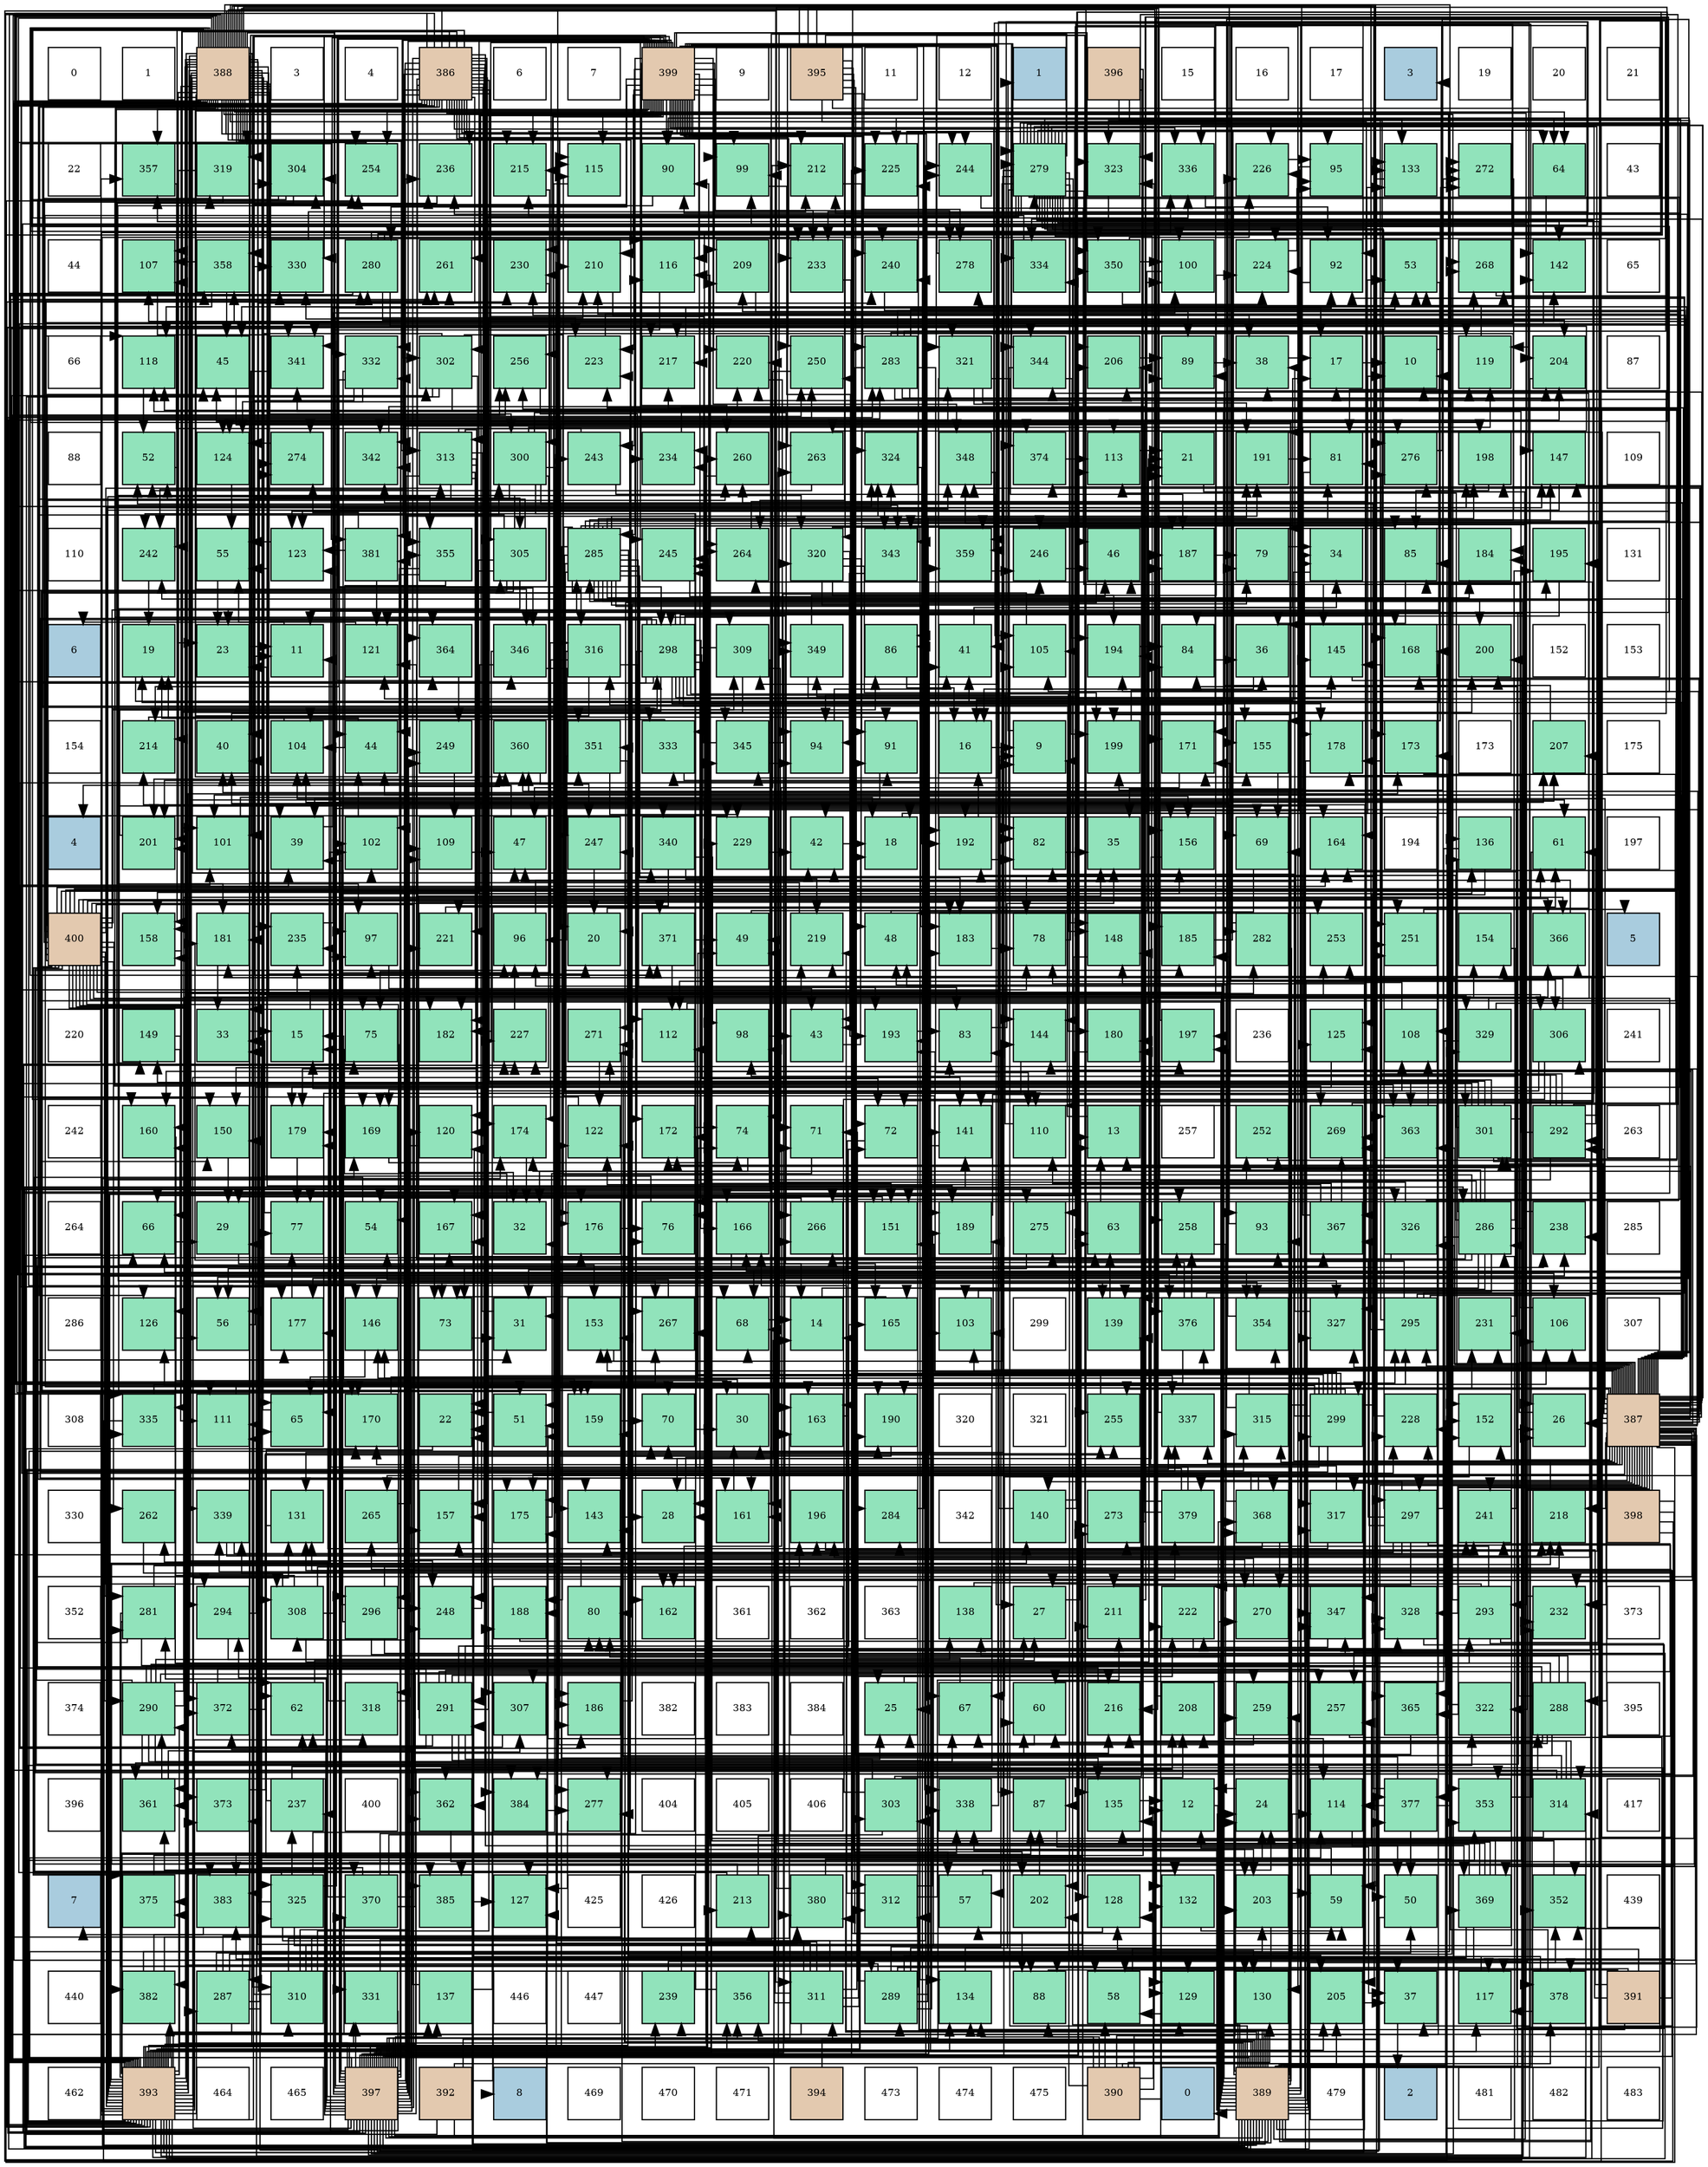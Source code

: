 digraph layout{
 rankdir=TB;
 splines=ortho;
 node [style=filled shape=square fixedsize=true width=0.6];
0[label="0", fontsize=8, fillcolor="#ffffff"];
1[label="1", fontsize=8, fillcolor="#ffffff"];
2[label="388", fontsize=8, fillcolor="#e3c9af"];
3[label="3", fontsize=8, fillcolor="#ffffff"];
4[label="4", fontsize=8, fillcolor="#ffffff"];
5[label="386", fontsize=8, fillcolor="#e3c9af"];
6[label="6", fontsize=8, fillcolor="#ffffff"];
7[label="7", fontsize=8, fillcolor="#ffffff"];
8[label="399", fontsize=8, fillcolor="#e3c9af"];
9[label="9", fontsize=8, fillcolor="#ffffff"];
10[label="395", fontsize=8, fillcolor="#e3c9af"];
11[label="11", fontsize=8, fillcolor="#ffffff"];
12[label="12", fontsize=8, fillcolor="#ffffff"];
13[label="1", fontsize=8, fillcolor="#a9ccde"];
14[label="396", fontsize=8, fillcolor="#e3c9af"];
15[label="15", fontsize=8, fillcolor="#ffffff"];
16[label="16", fontsize=8, fillcolor="#ffffff"];
17[label="17", fontsize=8, fillcolor="#ffffff"];
18[label="3", fontsize=8, fillcolor="#a9ccde"];
19[label="19", fontsize=8, fillcolor="#ffffff"];
20[label="20", fontsize=8, fillcolor="#ffffff"];
21[label="21", fontsize=8, fillcolor="#ffffff"];
22[label="22", fontsize=8, fillcolor="#ffffff"];
23[label="357", fontsize=8, fillcolor="#91e3bb"];
24[label="319", fontsize=8, fillcolor="#91e3bb"];
25[label="304", fontsize=8, fillcolor="#91e3bb"];
26[label="254", fontsize=8, fillcolor="#91e3bb"];
27[label="236", fontsize=8, fillcolor="#91e3bb"];
28[label="215", fontsize=8, fillcolor="#91e3bb"];
29[label="115", fontsize=8, fillcolor="#91e3bb"];
30[label="90", fontsize=8, fillcolor="#91e3bb"];
31[label="99", fontsize=8, fillcolor="#91e3bb"];
32[label="212", fontsize=8, fillcolor="#91e3bb"];
33[label="225", fontsize=8, fillcolor="#91e3bb"];
34[label="244", fontsize=8, fillcolor="#91e3bb"];
35[label="279", fontsize=8, fillcolor="#91e3bb"];
36[label="323", fontsize=8, fillcolor="#91e3bb"];
37[label="336", fontsize=8, fillcolor="#91e3bb"];
38[label="226", fontsize=8, fillcolor="#91e3bb"];
39[label="95", fontsize=8, fillcolor="#91e3bb"];
40[label="133", fontsize=8, fillcolor="#91e3bb"];
41[label="272", fontsize=8, fillcolor="#91e3bb"];
42[label="64", fontsize=8, fillcolor="#91e3bb"];
43[label="43", fontsize=8, fillcolor="#ffffff"];
44[label="44", fontsize=8, fillcolor="#ffffff"];
45[label="107", fontsize=8, fillcolor="#91e3bb"];
46[label="358", fontsize=8, fillcolor="#91e3bb"];
47[label="330", fontsize=8, fillcolor="#91e3bb"];
48[label="280", fontsize=8, fillcolor="#91e3bb"];
49[label="261", fontsize=8, fillcolor="#91e3bb"];
50[label="230", fontsize=8, fillcolor="#91e3bb"];
51[label="210", fontsize=8, fillcolor="#91e3bb"];
52[label="116", fontsize=8, fillcolor="#91e3bb"];
53[label="209", fontsize=8, fillcolor="#91e3bb"];
54[label="233", fontsize=8, fillcolor="#91e3bb"];
55[label="240", fontsize=8, fillcolor="#91e3bb"];
56[label="278", fontsize=8, fillcolor="#91e3bb"];
57[label="334", fontsize=8, fillcolor="#91e3bb"];
58[label="350", fontsize=8, fillcolor="#91e3bb"];
59[label="100", fontsize=8, fillcolor="#91e3bb"];
60[label="224", fontsize=8, fillcolor="#91e3bb"];
61[label="92", fontsize=8, fillcolor="#91e3bb"];
62[label="53", fontsize=8, fillcolor="#91e3bb"];
63[label="268", fontsize=8, fillcolor="#91e3bb"];
64[label="142", fontsize=8, fillcolor="#91e3bb"];
65[label="65", fontsize=8, fillcolor="#ffffff"];
66[label="66", fontsize=8, fillcolor="#ffffff"];
67[label="118", fontsize=8, fillcolor="#91e3bb"];
68[label="45", fontsize=8, fillcolor="#91e3bb"];
69[label="341", fontsize=8, fillcolor="#91e3bb"];
70[label="332", fontsize=8, fillcolor="#91e3bb"];
71[label="302", fontsize=8, fillcolor="#91e3bb"];
72[label="256", fontsize=8, fillcolor="#91e3bb"];
73[label="223", fontsize=8, fillcolor="#91e3bb"];
74[label="217", fontsize=8, fillcolor="#91e3bb"];
75[label="220", fontsize=8, fillcolor="#91e3bb"];
76[label="250", fontsize=8, fillcolor="#91e3bb"];
77[label="283", fontsize=8, fillcolor="#91e3bb"];
78[label="321", fontsize=8, fillcolor="#91e3bb"];
79[label="344", fontsize=8, fillcolor="#91e3bb"];
80[label="206", fontsize=8, fillcolor="#91e3bb"];
81[label="89", fontsize=8, fillcolor="#91e3bb"];
82[label="38", fontsize=8, fillcolor="#91e3bb"];
83[label="17", fontsize=8, fillcolor="#91e3bb"];
84[label="10", fontsize=8, fillcolor="#91e3bb"];
85[label="119", fontsize=8, fillcolor="#91e3bb"];
86[label="204", fontsize=8, fillcolor="#91e3bb"];
87[label="87", fontsize=8, fillcolor="#ffffff"];
88[label="88", fontsize=8, fillcolor="#ffffff"];
89[label="52", fontsize=8, fillcolor="#91e3bb"];
90[label="124", fontsize=8, fillcolor="#91e3bb"];
91[label="274", fontsize=8, fillcolor="#91e3bb"];
92[label="342", fontsize=8, fillcolor="#91e3bb"];
93[label="313", fontsize=8, fillcolor="#91e3bb"];
94[label="300", fontsize=8, fillcolor="#91e3bb"];
95[label="243", fontsize=8, fillcolor="#91e3bb"];
96[label="234", fontsize=8, fillcolor="#91e3bb"];
97[label="260", fontsize=8, fillcolor="#91e3bb"];
98[label="263", fontsize=8, fillcolor="#91e3bb"];
99[label="324", fontsize=8, fillcolor="#91e3bb"];
100[label="348", fontsize=8, fillcolor="#91e3bb"];
101[label="374", fontsize=8, fillcolor="#91e3bb"];
102[label="113", fontsize=8, fillcolor="#91e3bb"];
103[label="21", fontsize=8, fillcolor="#91e3bb"];
104[label="191", fontsize=8, fillcolor="#91e3bb"];
105[label="81", fontsize=8, fillcolor="#91e3bb"];
106[label="276", fontsize=8, fillcolor="#91e3bb"];
107[label="198", fontsize=8, fillcolor="#91e3bb"];
108[label="147", fontsize=8, fillcolor="#91e3bb"];
109[label="109", fontsize=8, fillcolor="#ffffff"];
110[label="110", fontsize=8, fillcolor="#ffffff"];
111[label="242", fontsize=8, fillcolor="#91e3bb"];
112[label="55", fontsize=8, fillcolor="#91e3bb"];
113[label="123", fontsize=8, fillcolor="#91e3bb"];
114[label="381", fontsize=8, fillcolor="#91e3bb"];
115[label="355", fontsize=8, fillcolor="#91e3bb"];
116[label="305", fontsize=8, fillcolor="#91e3bb"];
117[label="285", fontsize=8, fillcolor="#91e3bb"];
118[label="245", fontsize=8, fillcolor="#91e3bb"];
119[label="264", fontsize=8, fillcolor="#91e3bb"];
120[label="320", fontsize=8, fillcolor="#91e3bb"];
121[label="343", fontsize=8, fillcolor="#91e3bb"];
122[label="359", fontsize=8, fillcolor="#91e3bb"];
123[label="246", fontsize=8, fillcolor="#91e3bb"];
124[label="46", fontsize=8, fillcolor="#91e3bb"];
125[label="187", fontsize=8, fillcolor="#91e3bb"];
126[label="79", fontsize=8, fillcolor="#91e3bb"];
127[label="34", fontsize=8, fillcolor="#91e3bb"];
128[label="85", fontsize=8, fillcolor="#91e3bb"];
129[label="184", fontsize=8, fillcolor="#91e3bb"];
130[label="195", fontsize=8, fillcolor="#91e3bb"];
131[label="131", fontsize=8, fillcolor="#ffffff"];
132[label="6", fontsize=8, fillcolor="#a9ccde"];
133[label="19", fontsize=8, fillcolor="#91e3bb"];
134[label="23", fontsize=8, fillcolor="#91e3bb"];
135[label="11", fontsize=8, fillcolor="#91e3bb"];
136[label="121", fontsize=8, fillcolor="#91e3bb"];
137[label="364", fontsize=8, fillcolor="#91e3bb"];
138[label="346", fontsize=8, fillcolor="#91e3bb"];
139[label="316", fontsize=8, fillcolor="#91e3bb"];
140[label="298", fontsize=8, fillcolor="#91e3bb"];
141[label="309", fontsize=8, fillcolor="#91e3bb"];
142[label="349", fontsize=8, fillcolor="#91e3bb"];
143[label="86", fontsize=8, fillcolor="#91e3bb"];
144[label="41", fontsize=8, fillcolor="#91e3bb"];
145[label="105", fontsize=8, fillcolor="#91e3bb"];
146[label="194", fontsize=8, fillcolor="#91e3bb"];
147[label="84", fontsize=8, fillcolor="#91e3bb"];
148[label="36", fontsize=8, fillcolor="#91e3bb"];
149[label="145", fontsize=8, fillcolor="#91e3bb"];
150[label="168", fontsize=8, fillcolor="#91e3bb"];
151[label="200", fontsize=8, fillcolor="#91e3bb"];
152[label="152", fontsize=8, fillcolor="#ffffff"];
153[label="153", fontsize=8, fillcolor="#ffffff"];
154[label="154", fontsize=8, fillcolor="#ffffff"];
155[label="214", fontsize=8, fillcolor="#91e3bb"];
156[label="40", fontsize=8, fillcolor="#91e3bb"];
157[label="104", fontsize=8, fillcolor="#91e3bb"];
158[label="44", fontsize=8, fillcolor="#91e3bb"];
159[label="249", fontsize=8, fillcolor="#91e3bb"];
160[label="360", fontsize=8, fillcolor="#91e3bb"];
161[label="351", fontsize=8, fillcolor="#91e3bb"];
162[label="333", fontsize=8, fillcolor="#91e3bb"];
163[label="345", fontsize=8, fillcolor="#91e3bb"];
164[label="94", fontsize=8, fillcolor="#91e3bb"];
165[label="91", fontsize=8, fillcolor="#91e3bb"];
166[label="16", fontsize=8, fillcolor="#91e3bb"];
167[label="9", fontsize=8, fillcolor="#91e3bb"];
168[label="199", fontsize=8, fillcolor="#91e3bb"];
169[label="171", fontsize=8, fillcolor="#91e3bb"];
170[label="155", fontsize=8, fillcolor="#91e3bb"];
171[label="178", fontsize=8, fillcolor="#91e3bb"];
172[label="173", fontsize=8, fillcolor="#91e3bb"];
173[label="173", fontsize=8, fillcolor="#ffffff"];
174[label="207", fontsize=8, fillcolor="#91e3bb"];
175[label="175", fontsize=8, fillcolor="#ffffff"];
176[label="4", fontsize=8, fillcolor="#a9ccde"];
177[label="201", fontsize=8, fillcolor="#91e3bb"];
178[label="101", fontsize=8, fillcolor="#91e3bb"];
179[label="39", fontsize=8, fillcolor="#91e3bb"];
180[label="102", fontsize=8, fillcolor="#91e3bb"];
181[label="109", fontsize=8, fillcolor="#91e3bb"];
182[label="47", fontsize=8, fillcolor="#91e3bb"];
183[label="247", fontsize=8, fillcolor="#91e3bb"];
184[label="340", fontsize=8, fillcolor="#91e3bb"];
185[label="229", fontsize=8, fillcolor="#91e3bb"];
186[label="42", fontsize=8, fillcolor="#91e3bb"];
187[label="18", fontsize=8, fillcolor="#91e3bb"];
188[label="192", fontsize=8, fillcolor="#91e3bb"];
189[label="82", fontsize=8, fillcolor="#91e3bb"];
190[label="35", fontsize=8, fillcolor="#91e3bb"];
191[label="156", fontsize=8, fillcolor="#91e3bb"];
192[label="69", fontsize=8, fillcolor="#91e3bb"];
193[label="164", fontsize=8, fillcolor="#91e3bb"];
194[label="194", fontsize=8, fillcolor="#ffffff"];
195[label="136", fontsize=8, fillcolor="#91e3bb"];
196[label="61", fontsize=8, fillcolor="#91e3bb"];
197[label="197", fontsize=8, fillcolor="#ffffff"];
198[label="400", fontsize=8, fillcolor="#e3c9af"];
199[label="158", fontsize=8, fillcolor="#91e3bb"];
200[label="181", fontsize=8, fillcolor="#91e3bb"];
201[label="235", fontsize=8, fillcolor="#91e3bb"];
202[label="97", fontsize=8, fillcolor="#91e3bb"];
203[label="221", fontsize=8, fillcolor="#91e3bb"];
204[label="96", fontsize=8, fillcolor="#91e3bb"];
205[label="20", fontsize=8, fillcolor="#91e3bb"];
206[label="371", fontsize=8, fillcolor="#91e3bb"];
207[label="49", fontsize=8, fillcolor="#91e3bb"];
208[label="219", fontsize=8, fillcolor="#91e3bb"];
209[label="48", fontsize=8, fillcolor="#91e3bb"];
210[label="183", fontsize=8, fillcolor="#91e3bb"];
211[label="78", fontsize=8, fillcolor="#91e3bb"];
212[label="148", fontsize=8, fillcolor="#91e3bb"];
213[label="185", fontsize=8, fillcolor="#91e3bb"];
214[label="282", fontsize=8, fillcolor="#91e3bb"];
215[label="253", fontsize=8, fillcolor="#91e3bb"];
216[label="251", fontsize=8, fillcolor="#91e3bb"];
217[label="154", fontsize=8, fillcolor="#91e3bb"];
218[label="366", fontsize=8, fillcolor="#91e3bb"];
219[label="5", fontsize=8, fillcolor="#a9ccde"];
220[label="220", fontsize=8, fillcolor="#ffffff"];
221[label="149", fontsize=8, fillcolor="#91e3bb"];
222[label="33", fontsize=8, fillcolor="#91e3bb"];
223[label="15", fontsize=8, fillcolor="#91e3bb"];
224[label="75", fontsize=8, fillcolor="#91e3bb"];
225[label="182", fontsize=8, fillcolor="#91e3bb"];
226[label="227", fontsize=8, fillcolor="#91e3bb"];
227[label="271", fontsize=8, fillcolor="#91e3bb"];
228[label="112", fontsize=8, fillcolor="#91e3bb"];
229[label="98", fontsize=8, fillcolor="#91e3bb"];
230[label="43", fontsize=8, fillcolor="#91e3bb"];
231[label="193", fontsize=8, fillcolor="#91e3bb"];
232[label="83", fontsize=8, fillcolor="#91e3bb"];
233[label="144", fontsize=8, fillcolor="#91e3bb"];
234[label="180", fontsize=8, fillcolor="#91e3bb"];
235[label="197", fontsize=8, fillcolor="#91e3bb"];
236[label="236", fontsize=8, fillcolor="#ffffff"];
237[label="125", fontsize=8, fillcolor="#91e3bb"];
238[label="108", fontsize=8, fillcolor="#91e3bb"];
239[label="329", fontsize=8, fillcolor="#91e3bb"];
240[label="306", fontsize=8, fillcolor="#91e3bb"];
241[label="241", fontsize=8, fillcolor="#ffffff"];
242[label="242", fontsize=8, fillcolor="#ffffff"];
243[label="160", fontsize=8, fillcolor="#91e3bb"];
244[label="150", fontsize=8, fillcolor="#91e3bb"];
245[label="179", fontsize=8, fillcolor="#91e3bb"];
246[label="169", fontsize=8, fillcolor="#91e3bb"];
247[label="120", fontsize=8, fillcolor="#91e3bb"];
248[label="174", fontsize=8, fillcolor="#91e3bb"];
249[label="122", fontsize=8, fillcolor="#91e3bb"];
250[label="172", fontsize=8, fillcolor="#91e3bb"];
251[label="74", fontsize=8, fillcolor="#91e3bb"];
252[label="71", fontsize=8, fillcolor="#91e3bb"];
253[label="72", fontsize=8, fillcolor="#91e3bb"];
254[label="141", fontsize=8, fillcolor="#91e3bb"];
255[label="110", fontsize=8, fillcolor="#91e3bb"];
256[label="13", fontsize=8, fillcolor="#91e3bb"];
257[label="257", fontsize=8, fillcolor="#ffffff"];
258[label="252", fontsize=8, fillcolor="#91e3bb"];
259[label="269", fontsize=8, fillcolor="#91e3bb"];
260[label="363", fontsize=8, fillcolor="#91e3bb"];
261[label="301", fontsize=8, fillcolor="#91e3bb"];
262[label="292", fontsize=8, fillcolor="#91e3bb"];
263[label="263", fontsize=8, fillcolor="#ffffff"];
264[label="264", fontsize=8, fillcolor="#ffffff"];
265[label="66", fontsize=8, fillcolor="#91e3bb"];
266[label="29", fontsize=8, fillcolor="#91e3bb"];
267[label="77", fontsize=8, fillcolor="#91e3bb"];
268[label="54", fontsize=8, fillcolor="#91e3bb"];
269[label="167", fontsize=8, fillcolor="#91e3bb"];
270[label="32", fontsize=8, fillcolor="#91e3bb"];
271[label="176", fontsize=8, fillcolor="#91e3bb"];
272[label="76", fontsize=8, fillcolor="#91e3bb"];
273[label="166", fontsize=8, fillcolor="#91e3bb"];
274[label="266", fontsize=8, fillcolor="#91e3bb"];
275[label="151", fontsize=8, fillcolor="#91e3bb"];
276[label="189", fontsize=8, fillcolor="#91e3bb"];
277[label="275", fontsize=8, fillcolor="#91e3bb"];
278[label="63", fontsize=8, fillcolor="#91e3bb"];
279[label="258", fontsize=8, fillcolor="#91e3bb"];
280[label="93", fontsize=8, fillcolor="#91e3bb"];
281[label="367", fontsize=8, fillcolor="#91e3bb"];
282[label="326", fontsize=8, fillcolor="#91e3bb"];
283[label="286", fontsize=8, fillcolor="#91e3bb"];
284[label="238", fontsize=8, fillcolor="#91e3bb"];
285[label="285", fontsize=8, fillcolor="#ffffff"];
286[label="286", fontsize=8, fillcolor="#ffffff"];
287[label="126", fontsize=8, fillcolor="#91e3bb"];
288[label="56", fontsize=8, fillcolor="#91e3bb"];
289[label="177", fontsize=8, fillcolor="#91e3bb"];
290[label="146", fontsize=8, fillcolor="#91e3bb"];
291[label="73", fontsize=8, fillcolor="#91e3bb"];
292[label="31", fontsize=8, fillcolor="#91e3bb"];
293[label="153", fontsize=8, fillcolor="#91e3bb"];
294[label="267", fontsize=8, fillcolor="#91e3bb"];
295[label="68", fontsize=8, fillcolor="#91e3bb"];
296[label="14", fontsize=8, fillcolor="#91e3bb"];
297[label="165", fontsize=8, fillcolor="#91e3bb"];
298[label="103", fontsize=8, fillcolor="#91e3bb"];
299[label="299", fontsize=8, fillcolor="#ffffff"];
300[label="139", fontsize=8, fillcolor="#91e3bb"];
301[label="376", fontsize=8, fillcolor="#91e3bb"];
302[label="354", fontsize=8, fillcolor="#91e3bb"];
303[label="327", fontsize=8, fillcolor="#91e3bb"];
304[label="295", fontsize=8, fillcolor="#91e3bb"];
305[label="231", fontsize=8, fillcolor="#91e3bb"];
306[label="106", fontsize=8, fillcolor="#91e3bb"];
307[label="307", fontsize=8, fillcolor="#ffffff"];
308[label="308", fontsize=8, fillcolor="#ffffff"];
309[label="335", fontsize=8, fillcolor="#91e3bb"];
310[label="111", fontsize=8, fillcolor="#91e3bb"];
311[label="65", fontsize=8, fillcolor="#91e3bb"];
312[label="170", fontsize=8, fillcolor="#91e3bb"];
313[label="22", fontsize=8, fillcolor="#91e3bb"];
314[label="51", fontsize=8, fillcolor="#91e3bb"];
315[label="159", fontsize=8, fillcolor="#91e3bb"];
316[label="70", fontsize=8, fillcolor="#91e3bb"];
317[label="30", fontsize=8, fillcolor="#91e3bb"];
318[label="163", fontsize=8, fillcolor="#91e3bb"];
319[label="190", fontsize=8, fillcolor="#91e3bb"];
320[label="320", fontsize=8, fillcolor="#ffffff"];
321[label="321", fontsize=8, fillcolor="#ffffff"];
322[label="255", fontsize=8, fillcolor="#91e3bb"];
323[label="337", fontsize=8, fillcolor="#91e3bb"];
324[label="315", fontsize=8, fillcolor="#91e3bb"];
325[label="299", fontsize=8, fillcolor="#91e3bb"];
326[label="228", fontsize=8, fillcolor="#91e3bb"];
327[label="152", fontsize=8, fillcolor="#91e3bb"];
328[label="26", fontsize=8, fillcolor="#91e3bb"];
329[label="387", fontsize=8, fillcolor="#e3c9af"];
330[label="330", fontsize=8, fillcolor="#ffffff"];
331[label="262", fontsize=8, fillcolor="#91e3bb"];
332[label="339", fontsize=8, fillcolor="#91e3bb"];
333[label="131", fontsize=8, fillcolor="#91e3bb"];
334[label="265", fontsize=8, fillcolor="#91e3bb"];
335[label="157", fontsize=8, fillcolor="#91e3bb"];
336[label="175", fontsize=8, fillcolor="#91e3bb"];
337[label="143", fontsize=8, fillcolor="#91e3bb"];
338[label="28", fontsize=8, fillcolor="#91e3bb"];
339[label="161", fontsize=8, fillcolor="#91e3bb"];
340[label="196", fontsize=8, fillcolor="#91e3bb"];
341[label="284", fontsize=8, fillcolor="#91e3bb"];
342[label="342", fontsize=8, fillcolor="#ffffff"];
343[label="140", fontsize=8, fillcolor="#91e3bb"];
344[label="273", fontsize=8, fillcolor="#91e3bb"];
345[label="379", fontsize=8, fillcolor="#91e3bb"];
346[label="368", fontsize=8, fillcolor="#91e3bb"];
347[label="317", fontsize=8, fillcolor="#91e3bb"];
348[label="297", fontsize=8, fillcolor="#91e3bb"];
349[label="241", fontsize=8, fillcolor="#91e3bb"];
350[label="218", fontsize=8, fillcolor="#91e3bb"];
351[label="398", fontsize=8, fillcolor="#e3c9af"];
352[label="352", fontsize=8, fillcolor="#ffffff"];
353[label="281", fontsize=8, fillcolor="#91e3bb"];
354[label="294", fontsize=8, fillcolor="#91e3bb"];
355[label="308", fontsize=8, fillcolor="#91e3bb"];
356[label="296", fontsize=8, fillcolor="#91e3bb"];
357[label="248", fontsize=8, fillcolor="#91e3bb"];
358[label="188", fontsize=8, fillcolor="#91e3bb"];
359[label="80", fontsize=8, fillcolor="#91e3bb"];
360[label="162", fontsize=8, fillcolor="#91e3bb"];
361[label="361", fontsize=8, fillcolor="#ffffff"];
362[label="362", fontsize=8, fillcolor="#ffffff"];
363[label="363", fontsize=8, fillcolor="#ffffff"];
364[label="138", fontsize=8, fillcolor="#91e3bb"];
365[label="27", fontsize=8, fillcolor="#91e3bb"];
366[label="211", fontsize=8, fillcolor="#91e3bb"];
367[label="222", fontsize=8, fillcolor="#91e3bb"];
368[label="270", fontsize=8, fillcolor="#91e3bb"];
369[label="347", fontsize=8, fillcolor="#91e3bb"];
370[label="328", fontsize=8, fillcolor="#91e3bb"];
371[label="293", fontsize=8, fillcolor="#91e3bb"];
372[label="232", fontsize=8, fillcolor="#91e3bb"];
373[label="373", fontsize=8, fillcolor="#ffffff"];
374[label="374", fontsize=8, fillcolor="#ffffff"];
375[label="290", fontsize=8, fillcolor="#91e3bb"];
376[label="372", fontsize=8, fillcolor="#91e3bb"];
377[label="62", fontsize=8, fillcolor="#91e3bb"];
378[label="318", fontsize=8, fillcolor="#91e3bb"];
379[label="291", fontsize=8, fillcolor="#91e3bb"];
380[label="307", fontsize=8, fillcolor="#91e3bb"];
381[label="186", fontsize=8, fillcolor="#91e3bb"];
382[label="382", fontsize=8, fillcolor="#ffffff"];
383[label="383", fontsize=8, fillcolor="#ffffff"];
384[label="384", fontsize=8, fillcolor="#ffffff"];
385[label="25", fontsize=8, fillcolor="#91e3bb"];
386[label="67", fontsize=8, fillcolor="#91e3bb"];
387[label="60", fontsize=8, fillcolor="#91e3bb"];
388[label="216", fontsize=8, fillcolor="#91e3bb"];
389[label="208", fontsize=8, fillcolor="#91e3bb"];
390[label="259", fontsize=8, fillcolor="#91e3bb"];
391[label="257", fontsize=8, fillcolor="#91e3bb"];
392[label="365", fontsize=8, fillcolor="#91e3bb"];
393[label="322", fontsize=8, fillcolor="#91e3bb"];
394[label="288", fontsize=8, fillcolor="#91e3bb"];
395[label="395", fontsize=8, fillcolor="#ffffff"];
396[label="396", fontsize=8, fillcolor="#ffffff"];
397[label="361", fontsize=8, fillcolor="#91e3bb"];
398[label="373", fontsize=8, fillcolor="#91e3bb"];
399[label="237", fontsize=8, fillcolor="#91e3bb"];
400[label="400", fontsize=8, fillcolor="#ffffff"];
401[label="362", fontsize=8, fillcolor="#91e3bb"];
402[label="384", fontsize=8, fillcolor="#91e3bb"];
403[label="277", fontsize=8, fillcolor="#91e3bb"];
404[label="404", fontsize=8, fillcolor="#ffffff"];
405[label="405", fontsize=8, fillcolor="#ffffff"];
406[label="406", fontsize=8, fillcolor="#ffffff"];
407[label="303", fontsize=8, fillcolor="#91e3bb"];
408[label="338", fontsize=8, fillcolor="#91e3bb"];
409[label="87", fontsize=8, fillcolor="#91e3bb"];
410[label="135", fontsize=8, fillcolor="#91e3bb"];
411[label="12", fontsize=8, fillcolor="#91e3bb"];
412[label="24", fontsize=8, fillcolor="#91e3bb"];
413[label="114", fontsize=8, fillcolor="#91e3bb"];
414[label="377", fontsize=8, fillcolor="#91e3bb"];
415[label="353", fontsize=8, fillcolor="#91e3bb"];
416[label="314", fontsize=8, fillcolor="#91e3bb"];
417[label="417", fontsize=8, fillcolor="#ffffff"];
418[label="7", fontsize=8, fillcolor="#a9ccde"];
419[label="375", fontsize=8, fillcolor="#91e3bb"];
420[label="383", fontsize=8, fillcolor="#91e3bb"];
421[label="325", fontsize=8, fillcolor="#91e3bb"];
422[label="370", fontsize=8, fillcolor="#91e3bb"];
423[label="385", fontsize=8, fillcolor="#91e3bb"];
424[label="127", fontsize=8, fillcolor="#91e3bb"];
425[label="425", fontsize=8, fillcolor="#ffffff"];
426[label="426", fontsize=8, fillcolor="#ffffff"];
427[label="213", fontsize=8, fillcolor="#91e3bb"];
428[label="380", fontsize=8, fillcolor="#91e3bb"];
429[label="312", fontsize=8, fillcolor="#91e3bb"];
430[label="57", fontsize=8, fillcolor="#91e3bb"];
431[label="202", fontsize=8, fillcolor="#91e3bb"];
432[label="128", fontsize=8, fillcolor="#91e3bb"];
433[label="132", fontsize=8, fillcolor="#91e3bb"];
434[label="203", fontsize=8, fillcolor="#91e3bb"];
435[label="59", fontsize=8, fillcolor="#91e3bb"];
436[label="50", fontsize=8, fillcolor="#91e3bb"];
437[label="369", fontsize=8, fillcolor="#91e3bb"];
438[label="352", fontsize=8, fillcolor="#91e3bb"];
439[label="439", fontsize=8, fillcolor="#ffffff"];
440[label="440", fontsize=8, fillcolor="#ffffff"];
441[label="382", fontsize=8, fillcolor="#91e3bb"];
442[label="287", fontsize=8, fillcolor="#91e3bb"];
443[label="310", fontsize=8, fillcolor="#91e3bb"];
444[label="331", fontsize=8, fillcolor="#91e3bb"];
445[label="137", fontsize=8, fillcolor="#91e3bb"];
446[label="446", fontsize=8, fillcolor="#ffffff"];
447[label="447", fontsize=8, fillcolor="#ffffff"];
448[label="239", fontsize=8, fillcolor="#91e3bb"];
449[label="356", fontsize=8, fillcolor="#91e3bb"];
450[label="311", fontsize=8, fillcolor="#91e3bb"];
451[label="289", fontsize=8, fillcolor="#91e3bb"];
452[label="134", fontsize=8, fillcolor="#91e3bb"];
453[label="88", fontsize=8, fillcolor="#91e3bb"];
454[label="58", fontsize=8, fillcolor="#91e3bb"];
455[label="129", fontsize=8, fillcolor="#91e3bb"];
456[label="130", fontsize=8, fillcolor="#91e3bb"];
457[label="205", fontsize=8, fillcolor="#91e3bb"];
458[label="37", fontsize=8, fillcolor="#91e3bb"];
459[label="117", fontsize=8, fillcolor="#91e3bb"];
460[label="378", fontsize=8, fillcolor="#91e3bb"];
461[label="391", fontsize=8, fillcolor="#e3c9af"];
462[label="462", fontsize=8, fillcolor="#ffffff"];
463[label="393", fontsize=8, fillcolor="#e3c9af"];
464[label="464", fontsize=8, fillcolor="#ffffff"];
465[label="465", fontsize=8, fillcolor="#ffffff"];
466[label="397", fontsize=8, fillcolor="#e3c9af"];
467[label="392", fontsize=8, fillcolor="#e3c9af"];
468[label="8", fontsize=8, fillcolor="#a9ccde"];
469[label="469", fontsize=8, fillcolor="#ffffff"];
470[label="470", fontsize=8, fillcolor="#ffffff"];
471[label="471", fontsize=8, fillcolor="#ffffff"];
472[label="394", fontsize=8, fillcolor="#e3c9af"];
473[label="473", fontsize=8, fillcolor="#ffffff"];
474[label="474", fontsize=8, fillcolor="#ffffff"];
475[label="475", fontsize=8, fillcolor="#ffffff"];
476[label="390", fontsize=8, fillcolor="#e3c9af"];
477[label="0", fontsize=8, fillcolor="#a9ccde"];
478[label="389", fontsize=8, fillcolor="#e3c9af"];
479[label="479", fontsize=8, fillcolor="#ffffff"];
480[label="2", fontsize=8, fillcolor="#a9ccde"];
481[label="481", fontsize=8, fillcolor="#ffffff"];
482[label="482", fontsize=8, fillcolor="#ffffff"];
483[label="483", fontsize=8, fillcolor="#ffffff"];
edge [constraint=false, style=vis];167 -> 13;
84 -> 18;
135 -> 132;
411 -> 477;
256 -> 167;
296 -> 167;
223 -> 167;
166 -> 167;
83 -> 84;
187 -> 84;
133 -> 84;
205 -> 84;
103 -> 135;
313 -> 135;
134 -> 135;
412 -> 411;
385 -> 256;
328 -> 256;
365 -> 256;
338 -> 296;
266 -> 296;
317 -> 223;
292 -> 223;
270 -> 223;
222 -> 223;
127 -> 166;
190 -> 166;
148 -> 166;
458 -> 480;
82 -> 83;
179 -> 83;
156 -> 83;
144 -> 83;
186 -> 187;
230 -> 187;
158 -> 133;
68 -> 205;
124 -> 205;
182 -> 176;
209 -> 103;
207 -> 103;
436 -> 313;
314 -> 313;
89 -> 134;
62 -> 134;
268 -> 134;
112 -> 134;
288 -> 135;
430 -> 412;
454 -> 412;
435 -> 411;
387 -> 385;
196 -> 328;
377 -> 365;
278 -> 256;
42 -> 338;
311 -> 266;
265 -> 266;
386 -> 296;
295 -> 296;
192 -> 317;
316 -> 317;
252 -> 292;
253 -> 292;
291 -> 292;
251 -> 270;
224 -> 270;
272 -> 222;
267 -> 222;
211 -> 127;
126 -> 127;
359 -> 190;
105 -> 190;
189 -> 190;
232 -> 190;
147 -> 148;
128 -> 148;
143 -> 166;
409 -> 458;
453 -> 458;
81 -> 82;
30 -> 179;
165 -> 179;
61 -> 156;
280 -> 156;
164 -> 144;
39 -> 186;
204 -> 186;
202 -> 230;
229 -> 230;
31 -> 230;
59 -> 187;
178 -> 187;
180 -> 158;
298 -> 133;
157 -> 133;
145 -> 68;
306 -> 124;
45 -> 205;
238 -> 182;
181 -> 182;
255 -> 209;
310 -> 207;
228 -> 103;
102 -> 103;
413 -> 436;
29 -> 314;
52 -> 313;
459 -> 313;
67 -> 89;
85 -> 62;
247 -> 268;
136 -> 112;
249 -> 112;
113 -> 112;
90 -> 112;
237 -> 288;
287 -> 288;
424 -> 468;
432 -> 430;
455 -> 454;
456 -> 412;
333 -> 412;
433 -> 435;
40 -> 435;
452 -> 411;
410 -> 411;
195 -> 387;
195 -> 237;
445 -> 196;
445 -> 377;
364 -> 278;
300 -> 278;
343 -> 42;
343 -> 105;
343 -> 85;
254 -> 338;
64 -> 338;
337 -> 338;
233 -> 311;
149 -> 311;
290 -> 311;
108 -> 311;
212 -> 265;
221 -> 265;
221 -> 287;
244 -> 266;
275 -> 266;
327 -> 386;
293 -> 295;
217 -> 295;
170 -> 192;
191 -> 316;
335 -> 316;
199 -> 316;
315 -> 316;
243 -> 317;
339 -> 317;
360 -> 252;
318 -> 253;
193 -> 291;
297 -> 291;
273 -> 291;
269 -> 291;
150 -> 292;
246 -> 251;
312 -> 251;
169 -> 251;
250 -> 251;
172 -> 224;
248 -> 270;
336 -> 270;
271 -> 272;
289 -> 267;
171 -> 267;
245 -> 267;
234 -> 267;
200 -> 222;
225 -> 222;
210 -> 211;
129 -> 126;
213 -> 126;
381 -> 126;
125 -> 126;
358 -> 127;
276 -> 127;
319 -> 359;
104 -> 105;
188 -> 189;
231 -> 232;
146 -> 147;
130 -> 147;
340 -> 147;
235 -> 147;
107 -> 128;
168 -> 148;
151 -> 148;
177 -> 143;
431 -> 409;
434 -> 453;
86 -> 458;
457 -> 458;
80 -> 81;
174 -> 81;
389 -> 81;
53 -> 81;
51 -> 82;
366 -> 30;
32 -> 165;
427 -> 165;
427 -> 202;
427 -> 178;
155 -> 165;
28 -> 179;
388 -> 179;
74 -> 61;
350 -> 280;
208 -> 156;
75 -> 164;
203 -> 144;
367 -> 144;
73 -> 39;
60 -> 39;
33 -> 39;
38 -> 39;
226 -> 204;
326 -> 186;
185 -> 186;
50 -> 202;
305 -> 229;
372 -> 31;
54 -> 230;
96 -> 59;
201 -> 59;
27 -> 178;
399 -> 180;
399 -> 298;
284 -> 158;
448 -> 298;
448 -> 306;
55 -> 298;
349 -> 157;
111 -> 133;
95 -> 145;
95 -> 45;
34 -> 124;
118 -> 124;
123 -> 124;
183 -> 205;
357 -> 238;
159 -> 181;
76 -> 182;
216 -> 219;
258 -> 255;
258 -> 67;
215 -> 209;
26 -> 310;
322 -> 228;
72 -> 228;
391 -> 102;
279 -> 413;
390 -> 29;
97 -> 314;
49 -> 52;
331 -> 459;
98 -> 89;
119 -> 62;
334 -> 247;
274 -> 268;
294 -> 268;
63 -> 136;
259 -> 136;
368 -> 249;
227 -> 249;
41 -> 113;
344 -> 113;
91 -> 90;
277 -> 288;
106 -> 288;
403 -> 424;
56 -> 432;
35 -> 430;
35 -> 42;
35 -> 265;
35 -> 192;
35 -> 253;
35 -> 189;
35 -> 67;
35 -> 456;
35 -> 333;
35 -> 254;
35 -> 64;
35 -> 233;
35 -> 149;
35 -> 290;
35 -> 108;
35 -> 212;
35 -> 275;
35 -> 293;
35 -> 170;
35 -> 191;
35 -> 335;
35 -> 243;
35 -> 339;
35 -> 318;
35 -> 193;
35 -> 273;
35 -> 150;
35 -> 246;
35 -> 169;
35 -> 250;
35 -> 172;
35 -> 336;
35 -> 289;
35 -> 171;
35 -> 245;
35 -> 274;
35 -> 277;
35 -> 106;
48 -> 85;
48 -> 455;
48 -> 456;
48 -> 333;
48 -> 431;
48 -> 86;
353 -> 454;
353 -> 453;
353 -> 249;
353 -> 433;
353 -> 40;
214 -> 435;
214 -> 456;
77 -> 62;
77 -> 435;
77 -> 409;
77 -> 255;
77 -> 85;
77 -> 40;
77 -> 86;
77 -> 63;
77 -> 41;
341 -> 40;
117 -> 211;
117 -> 359;
117 -> 105;
117 -> 232;
117 -> 128;
117 -> 255;
117 -> 452;
117 -> 410;
117 -> 210;
117 -> 129;
117 -> 213;
117 -> 381;
117 -> 358;
117 -> 276;
117 -> 319;
117 -> 104;
117 -> 188;
117 -> 231;
117 -> 130;
117 -> 340;
117 -> 235;
117 -> 107;
117 -> 168;
117 -> 151;
117 -> 434;
117 -> 457;
283 -> 385;
283 -> 192;
283 -> 272;
283 -> 228;
283 -> 29;
283 -> 136;
283 -> 195;
283 -> 300;
283 -> 297;
283 -> 200;
283 -> 213;
283 -> 125;
283 -> 215;
283 -> 391;
283 -> 106;
442 -> 436;
442 -> 105;
442 -> 29;
442 -> 195;
442 -> 445;
442 -> 215;
442 -> 344;
394 -> 387;
394 -> 386;
394 -> 364;
394 -> 315;
394 -> 243;
394 -> 271;
394 -> 245;
394 -> 340;
451 -> 387;
451 -> 413;
451 -> 459;
451 -> 254;
451 -> 233;
451 -> 108;
451 -> 244;
451 -> 319;
451 -> 104;
451 -> 231;
375 -> 385;
375 -> 328;
375 -> 365;
375 -> 196;
375 -> 377;
375 -> 278;
375 -> 386;
375 -> 237;
375 -> 300;
375 -> 327;
375 -> 217;
379 -> 385;
379 -> 377;
379 -> 272;
379 -> 335;
379 -> 193;
379 -> 297;
379 -> 210;
379 -> 129;
379 -> 51;
379 -> 155;
379 -> 388;
379 -> 33;
379 -> 284;
379 -> 349;
262 -> 196;
262 -> 128;
262 -> 169;
262 -> 171;
262 -> 146;
262 -> 174;
262 -> 53;
262 -> 388;
371 -> 365;
371 -> 172;
371 -> 289;
371 -> 234;
371 -> 130;
354 -> 364;
354 -> 300;
304 -> 237;
304 -> 300;
304 -> 335;
304 -> 235;
304 -> 97;
304 -> 63;
304 -> 106;
356 -> 278;
356 -> 192;
356 -> 191;
356 -> 193;
356 -> 129;
348 -> 181;
348 -> 343;
348 -> 337;
348 -> 104;
348 -> 366;
348 -> 216;
348 -> 258;
348 -> 41;
348 -> 277;
140 -> 253;
140 -> 254;
140 -> 337;
140 -> 233;
140 -> 149;
140 -> 212;
140 -> 275;
140 -> 170;
140 -> 191;
140 -> 199;
140 -> 315;
140 -> 339;
140 -> 360;
140 -> 318;
140 -> 297;
140 -> 150;
140 -> 312;
140 -> 171;
140 -> 234;
140 -> 294;
325 -> 207;
325 -> 252;
325 -> 189;
325 -> 232;
325 -> 113;
325 -> 287;
325 -> 64;
325 -> 290;
325 -> 244;
325 -> 275;
325 -> 231;
325 -> 322;
94 -> 272;
94 -> 287;
94 -> 337;
94 -> 244;
94 -> 169;
94 -> 274;
94 -> 106;
261 -> 359;
261 -> 102;
261 -> 67;
261 -> 149;
261 -> 221;
261 -> 188;
261 -> 26;
261 -> 72;
261 -> 119;
261 -> 227;
71 -> 295;
71 -> 290;
71 -> 335;
71 -> 312;
71 -> 271;
71 -> 334;
407 -> 290;
407 -> 80;
407 -> 389;
407 -> 28;
407 -> 73;
25 -> 221;
25 -> 244;
25 -> 243;
25 -> 289;
116 -> 314;
116 -> 89;
116 -> 293;
116 -> 199;
116 -> 315;
116 -> 336;
116 -> 177;
116 -> 294;
240 -> 217;
240 -> 318;
240 -> 358;
380 -> 170;
355 -> 191;
355 -> 199;
355 -> 243;
355 -> 125;
355 -> 340;
141 -> 252;
141 -> 273;
141 -> 269;
141 -> 177;
443 -> 181;
443 -> 318;
443 -> 358;
443 -> 366;
443 -> 96;
443 -> 27;
450 -> 253;
450 -> 30;
450 -> 31;
450 -> 427;
450 -> 388;
450 -> 75;
450 -> 367;
450 -> 226;
450 -> 50;
450 -> 448;
450 -> 118;
429 -> 273;
429 -> 276;
429 -> 366;
93 -> 224;
93 -> 247;
93 -> 269;
93 -> 246;
93 -> 248;
93 -> 245;
93 -> 200;
93 -> 225;
93 -> 177;
416 -> 169;
416 -> 389;
416 -> 53;
416 -> 388;
416 -> 159;
324 -> 30;
324 -> 250;
324 -> 130;
139 -> 250;
139 -> 248;
139 -> 271;
139 -> 225;
347 -> 289;
347 -> 234;
378 -> 245;
378 -> 159;
24 -> 200;
24 -> 177;
120 -> 209;
120 -> 210;
120 -> 125;
120 -> 231;
120 -> 146;
120 -> 168;
78 -> 125;
78 -> 104;
78 -> 188;
78 -> 146;
393 -> 188;
36 -> 143;
99 -> 143;
421 -> 174;
421 -> 326;
421 -> 305;
421 -> 399;
421 -> 55;
421 -> 95;
421 -> 34;
282 -> 280;
282 -> 229;
282 -> 51;
303 -> 82;
370 -> 82;
239 -> 32;
239 -> 75;
239 -> 367;
47 -> 32;
444 -> 32;
444 -> 201;
70 -> 202;
70 -> 178;
70 -> 155;
70 -> 201;
162 -> 165;
162 -> 157;
57 -> 28;
309 -> 306;
309 -> 74;
37 -> 61;
323 -> 61;
408 -> 61;
332 -> 350;
332 -> 349;
184 -> 229;
184 -> 208;
184 -> 203;
69 -> 156;
92 -> 75;
121 -> 164;
79 -> 164;
79 -> 145;
163 -> 164;
163 -> 118;
163 -> 123;
138 -> 203;
138 -> 226;
138 -> 183;
369 -> 367;
100 -> 144;
142 -> 60;
142 -> 38;
58 -> 59;
58 -> 60;
58 -> 38;
161 -> 204;
161 -> 185;
161 -> 227;
438 -> 185;
415 -> 372;
302 -> 54;
115 -> 158;
115 -> 180;
115 -> 157;
449 -> 111;
23 -> 111;
46 -> 68;
46 -> 45;
46 -> 67;
122 -> 123;
160 -> 183;
397 -> 357;
401 -> 238;
260 -> 238;
137 -> 159;
392 -> 76;
218 -> 182;
281 -> 255;
281 -> 85;
281 -> 249;
281 -> 259;
346 -> 209;
346 -> 98;
346 -> 334;
346 -> 368;
346 -> 344;
437 -> 207;
437 -> 310;
437 -> 52;
437 -> 391;
437 -> 390;
437 -> 274;
437 -> 91;
422 -> 310;
422 -> 52;
422 -> 390;
422 -> 331;
422 -> 98;
422 -> 368;
206 -> 207;
206 -> 228;
376 -> 322;
376 -> 391;
398 -> 322;
101 -> 102;
419 -> 102;
301 -> 62;
301 -> 279;
301 -> 49;
301 -> 274;
414 -> 436;
414 -> 89;
414 -> 413;
414 -> 63;
414 -> 227;
460 -> 314;
460 -> 459;
460 -> 41;
345 -> 247;
345 -> 90;
345 -> 294;
345 -> 91;
428 -> 90;
428 -> 63;
114 -> 136;
114 -> 113;
114 -> 91;
441 -> 227;
441 -> 41;
441 -> 91;
420 -> 418;
402 -> 403;
423 -> 424;
5 -> 365;
5 -> 158;
5 -> 202;
5 -> 31;
5 -> 306;
5 -> 247;
5 -> 90;
5 -> 170;
5 -> 199;
5 -> 339;
5 -> 269;
5 -> 225;
5 -> 213;
5 -> 381;
5 -> 208;
5 -> 38;
5 -> 54;
5 -> 111;
5 -> 34;
5 -> 357;
5 -> 283;
5 -> 394;
5 -> 379;
5 -> 304;
5 -> 356;
5 -> 380;
5 -> 355;
5 -> 378;
5 -> 24;
5 -> 282;
5 -> 370;
5 -> 162;
5 -> 309;
5 -> 323;
5 -> 332;
5 -> 401;
5 -> 260;
5 -> 137;
5 -> 392;
5 -> 218;
5 -> 437;
5 -> 301;
5 -> 414;
5 -> 460;
5 -> 402;
5 -> 423;
329 -> 328;
329 -> 68;
329 -> 224;
329 -> 204;
329 -> 178;
329 -> 298;
329 -> 157;
329 -> 145;
329 -> 306;
329 -> 45;
329 -> 233;
329 -> 108;
329 -> 212;
329 -> 327;
329 -> 293;
329 -> 339;
329 -> 360;
329 -> 273;
329 -> 150;
329 -> 246;
329 -> 312;
329 -> 250;
329 -> 248;
329 -> 336;
329 -> 200;
329 -> 276;
329 -> 319;
329 -> 235;
329 -> 107;
329 -> 151;
329 -> 80;
329 -> 74;
329 -> 350;
329 -> 73;
329 -> 60;
329 -> 33;
329 -> 38;
329 -> 226;
329 -> 326;
329 -> 50;
329 -> 305;
329 -> 372;
329 -> 27;
329 -> 284;
329 -> 55;
329 -> 349;
329 -> 111;
329 -> 118;
329 -> 76;
329 -> 283;
329 -> 394;
329 -> 262;
329 -> 371;
329 -> 304;
329 -> 348;
329 -> 325;
329 -> 261;
329 -> 240;
329 -> 416;
329 -> 324;
329 -> 347;
329 -> 393;
329 -> 36;
329 -> 282;
329 -> 303;
329 -> 370;
329 -> 239;
329 -> 47;
329 -> 57;
329 -> 37;
329 -> 323;
329 -> 184;
329 -> 69;
329 -> 92;
329 -> 121;
329 -> 369;
329 -> 100;
329 -> 438;
329 -> 415;
329 -> 302;
329 -> 122;
329 -> 160;
329 -> 260;
329 -> 392;
329 -> 218;
329 -> 281;
329 -> 346;
329 -> 437;
329 -> 301;
329 -> 414;
329 -> 460;
329 -> 345;
2 -> 196;
2 -> 377;
2 -> 42;
2 -> 386;
2 -> 211;
2 -> 189;
2 -> 128;
2 -> 280;
2 -> 59;
2 -> 180;
2 -> 45;
2 -> 64;
2 -> 275;
2 -> 327;
2 -> 293;
2 -> 315;
2 -> 360;
2 -> 150;
2 -> 171;
2 -> 381;
2 -> 276;
2 -> 146;
2 -> 107;
2 -> 168;
2 -> 155;
2 -> 28;
2 -> 185;
2 -> 54;
2 -> 349;
2 -> 357;
2 -> 322;
2 -> 294;
2 -> 403;
2 -> 442;
2 -> 451;
2 -> 371;
2 -> 354;
2 -> 304;
2 -> 356;
2 -> 348;
2 -> 94;
2 -> 261;
2 -> 71;
2 -> 116;
2 -> 240;
2 -> 355;
2 -> 141;
2 -> 443;
2 -> 450;
2 -> 429;
2 -> 93;
2 -> 347;
2 -> 120;
2 -> 421;
2 -> 303;
2 -> 239;
2 -> 47;
2 -> 444;
2 -> 70;
2 -> 162;
2 -> 309;
2 -> 37;
2 -> 408;
2 -> 332;
2 -> 121;
2 -> 163;
2 -> 138;
2 -> 415;
2 -> 302;
2 -> 397;
2 -> 137;
2 -> 392;
2 -> 218;
2 -> 281;
2 -> 422;
2 -> 206;
2 -> 376;
2 -> 301;
2 -> 428;
2 -> 114;
2 -> 441;
2 -> 420;
2 -> 423;
478 -> 328;
478 -> 68;
478 -> 265;
478 -> 295;
478 -> 211;
478 -> 359;
478 -> 204;
478 -> 180;
478 -> 145;
478 -> 424;
478 -> 337;
478 -> 149;
478 -> 212;
478 -> 327;
478 -> 269;
478 -> 246;
478 -> 312;
478 -> 248;
478 -> 336;
478 -> 271;
478 -> 225;
478 -> 168;
478 -> 151;
478 -> 208;
478 -> 60;
478 -> 326;
478 -> 372;
478 -> 96;
478 -> 201;
478 -> 55;
478 -> 123;
478 -> 183;
478 -> 403;
478 -> 283;
478 -> 451;
478 -> 379;
478 -> 262;
478 -> 325;
478 -> 261;
478 -> 407;
478 -> 116;
478 -> 240;
478 -> 380;
478 -> 355;
478 -> 450;
478 -> 429;
478 -> 324;
478 -> 139;
478 -> 347;
478 -> 36;
478 -> 303;
478 -> 370;
478 -> 57;
478 -> 408;
478 -> 69;
478 -> 92;
478 -> 79;
478 -> 369;
478 -> 100;
478 -> 142;
478 -> 438;
478 -> 449;
478 -> 23;
478 -> 122;
478 -> 160;
478 -> 346;
478 -> 437;
478 -> 428;
476 -> 454;
476 -> 453;
476 -> 432;
476 -> 455;
476 -> 456;
476 -> 433;
476 -> 452;
476 -> 410;
476 -> 431;
476 -> 434;
476 -> 457;
461 -> 454;
461 -> 432;
461 -> 455;
461 -> 333;
461 -> 452;
461 -> 410;
461 -> 341;
467 -> 281;
467 -> 346;
467 -> 414;
467 -> 460;
467 -> 345;
463 -> 232;
463 -> 409;
463 -> 413;
463 -> 459;
463 -> 333;
463 -> 40;
463 -> 452;
463 -> 343;
463 -> 254;
463 -> 64;
463 -> 108;
463 -> 193;
463 -> 172;
463 -> 210;
463 -> 381;
463 -> 319;
463 -> 107;
463 -> 151;
463 -> 434;
463 -> 86;
463 -> 457;
463 -> 350;
463 -> 208;
463 -> 50;
463 -> 284;
463 -> 448;
463 -> 258;
463 -> 26;
463 -> 72;
463 -> 279;
463 -> 97;
463 -> 49;
463 -> 119;
463 -> 259;
463 -> 277;
463 -> 48;
463 -> 353;
463 -> 214;
463 -> 442;
463 -> 375;
463 -> 140;
463 -> 71;
463 -> 407;
463 -> 25;
463 -> 380;
463 -> 443;
463 -> 429;
463 -> 416;
463 -> 324;
463 -> 378;
463 -> 78;
463 -> 393;
463 -> 99;
463 -> 421;
463 -> 47;
463 -> 444;
463 -> 309;
463 -> 37;
463 -> 323;
463 -> 408;
463 -> 69;
463 -> 121;
463 -> 79;
463 -> 369;
463 -> 58;
463 -> 161;
463 -> 438;
463 -> 415;
463 -> 115;
463 -> 449;
463 -> 23;
463 -> 46;
463 -> 401;
463 -> 422;
463 -> 398;
463 -> 419;
472 -> 216;
10 -> 430;
10 -> 409;
10 -> 453;
10 -> 455;
10 -> 433;
10 -> 410;
10 -> 431;
10 -> 434;
10 -> 86;
10 -> 457;
10 -> 56;
10 -> 214;
10 -> 341;
14 -> 216;
14 -> 397;
14 -> 401;
14 -> 260;
14 -> 420;
466 -> 387;
466 -> 195;
466 -> 445;
466 -> 80;
466 -> 174;
466 -> 389;
466 -> 51;
466 -> 427;
466 -> 74;
466 -> 350;
466 -> 203;
466 -> 367;
466 -> 73;
466 -> 33;
466 -> 226;
466 -> 326;
466 -> 305;
466 -> 372;
466 -> 27;
466 -> 399;
466 -> 34;
466 -> 279;
466 -> 390;
466 -> 119;
466 -> 259;
466 -> 368;
466 -> 344;
466 -> 35;
466 -> 353;
466 -> 77;
466 -> 117;
466 -> 375;
466 -> 354;
466 -> 94;
466 -> 25;
466 -> 120;
466 -> 78;
466 -> 99;
466 -> 303;
466 -> 370;
466 -> 444;
466 -> 70;
466 -> 323;
466 -> 408;
466 -> 332;
466 -> 92;
466 -> 163;
466 -> 138;
466 -> 369;
466 -> 100;
466 -> 142;
466 -> 58;
466 -> 161;
466 -> 438;
466 -> 415;
466 -> 302;
466 -> 115;
466 -> 449;
466 -> 46;
466 -> 122;
466 -> 160;
466 -> 397;
466 -> 218;
466 -> 376;
466 -> 398;
466 -> 101;
466 -> 419;
466 -> 428;
466 -> 114;
466 -> 441;
351 -> 424;
351 -> 403;
351 -> 420;
351 -> 402;
8 -> 30;
8 -> 31;
8 -> 29;
8 -> 52;
8 -> 80;
8 -> 53;
8 -> 51;
8 -> 32;
8 -> 28;
8 -> 74;
8 -> 75;
8 -> 73;
8 -> 33;
8 -> 50;
8 -> 54;
8 -> 96;
8 -> 27;
8 -> 55;
8 -> 95;
8 -> 34;
8 -> 118;
8 -> 76;
8 -> 26;
8 -> 72;
8 -> 97;
8 -> 49;
8 -> 98;
8 -> 119;
8 -> 56;
8 -> 35;
8 -> 48;
8 -> 77;
8 -> 117;
8 -> 140;
8 -> 94;
8 -> 71;
8 -> 25;
8 -> 116;
8 -> 141;
8 -> 93;
8 -> 139;
8 -> 24;
8 -> 120;
8 -> 78;
8 -> 36;
8 -> 99;
8 -> 47;
8 -> 70;
8 -> 162;
8 -> 57;
8 -> 37;
8 -> 184;
8 -> 69;
8 -> 92;
8 -> 121;
8 -> 79;
8 -> 163;
8 -> 138;
8 -> 100;
8 -> 142;
8 -> 58;
8 -> 161;
8 -> 115;
8 -> 23;
8 -> 46;
8 -> 122;
8 -> 160;
8 -> 137;
8 -> 206;
8 -> 101;
8 -> 114;
198 -> 436;
198 -> 310;
198 -> 357;
198 -> 76;
198 -> 216;
198 -> 215;
198 -> 26;
198 -> 72;
198 -> 279;
198 -> 97;
198 -> 49;
198 -> 331;
198 -> 259;
198 -> 56;
198 -> 35;
198 -> 48;
198 -> 353;
198 -> 77;
198 -> 117;
198 -> 375;
198 -> 354;
198 -> 140;
198 -> 141;
198 -> 93;
198 -> 139;
198 -> 24;
198 -> 36;
198 -> 99;
198 -> 397;
198 -> 401;
198 -> 260;
198 -> 206;
198 -> 376;
198 -> 398;
198 -> 101;
198 -> 419;
198 -> 441;
198 -> 420;
198 -> 402;
198 -> 423;
edge [constraint=true, style=invis];
0 -> 22 -> 44 -> 66 -> 88 -> 110 -> 132 -> 154 -> 176 -> 198 -> 220 -> 242 -> 264 -> 286 -> 308 -> 330 -> 352 -> 374 -> 396 -> 418 -> 440 -> 462;
1 -> 23 -> 45 -> 67 -> 89 -> 111 -> 133 -> 155 -> 177 -> 199 -> 221 -> 243 -> 265 -> 287 -> 309 -> 331 -> 353 -> 375 -> 397 -> 419 -> 441 -> 463;
2 -> 24 -> 46 -> 68 -> 90 -> 112 -> 134 -> 156 -> 178 -> 200 -> 222 -> 244 -> 266 -> 288 -> 310 -> 332 -> 354 -> 376 -> 398 -> 420 -> 442 -> 464;
3 -> 25 -> 47 -> 69 -> 91 -> 113 -> 135 -> 157 -> 179 -> 201 -> 223 -> 245 -> 267 -> 289 -> 311 -> 333 -> 355 -> 377 -> 399 -> 421 -> 443 -> 465;
4 -> 26 -> 48 -> 70 -> 92 -> 114 -> 136 -> 158 -> 180 -> 202 -> 224 -> 246 -> 268 -> 290 -> 312 -> 334 -> 356 -> 378 -> 400 -> 422 -> 444 -> 466;
5 -> 27 -> 49 -> 71 -> 93 -> 115 -> 137 -> 159 -> 181 -> 203 -> 225 -> 247 -> 269 -> 291 -> 313 -> 335 -> 357 -> 379 -> 401 -> 423 -> 445 -> 467;
6 -> 28 -> 50 -> 72 -> 94 -> 116 -> 138 -> 160 -> 182 -> 204 -> 226 -> 248 -> 270 -> 292 -> 314 -> 336 -> 358 -> 380 -> 402 -> 424 -> 446 -> 468;
7 -> 29 -> 51 -> 73 -> 95 -> 117 -> 139 -> 161 -> 183 -> 205 -> 227 -> 249 -> 271 -> 293 -> 315 -> 337 -> 359 -> 381 -> 403 -> 425 -> 447 -> 469;
8 -> 30 -> 52 -> 74 -> 96 -> 118 -> 140 -> 162 -> 184 -> 206 -> 228 -> 250 -> 272 -> 294 -> 316 -> 338 -> 360 -> 382 -> 404 -> 426 -> 448 -> 470;
9 -> 31 -> 53 -> 75 -> 97 -> 119 -> 141 -> 163 -> 185 -> 207 -> 229 -> 251 -> 273 -> 295 -> 317 -> 339 -> 361 -> 383 -> 405 -> 427 -> 449 -> 471;
10 -> 32 -> 54 -> 76 -> 98 -> 120 -> 142 -> 164 -> 186 -> 208 -> 230 -> 252 -> 274 -> 296 -> 318 -> 340 -> 362 -> 384 -> 406 -> 428 -> 450 -> 472;
11 -> 33 -> 55 -> 77 -> 99 -> 121 -> 143 -> 165 -> 187 -> 209 -> 231 -> 253 -> 275 -> 297 -> 319 -> 341 -> 363 -> 385 -> 407 -> 429 -> 451 -> 473;
12 -> 34 -> 56 -> 78 -> 100 -> 122 -> 144 -> 166 -> 188 -> 210 -> 232 -> 254 -> 276 -> 298 -> 320 -> 342 -> 364 -> 386 -> 408 -> 430 -> 452 -> 474;
13 -> 35 -> 57 -> 79 -> 101 -> 123 -> 145 -> 167 -> 189 -> 211 -> 233 -> 255 -> 277 -> 299 -> 321 -> 343 -> 365 -> 387 -> 409 -> 431 -> 453 -> 475;
14 -> 36 -> 58 -> 80 -> 102 -> 124 -> 146 -> 168 -> 190 -> 212 -> 234 -> 256 -> 278 -> 300 -> 322 -> 344 -> 366 -> 388 -> 410 -> 432 -> 454 -> 476;
15 -> 37 -> 59 -> 81 -> 103 -> 125 -> 147 -> 169 -> 191 -> 213 -> 235 -> 257 -> 279 -> 301 -> 323 -> 345 -> 367 -> 389 -> 411 -> 433 -> 455 -> 477;
16 -> 38 -> 60 -> 82 -> 104 -> 126 -> 148 -> 170 -> 192 -> 214 -> 236 -> 258 -> 280 -> 302 -> 324 -> 346 -> 368 -> 390 -> 412 -> 434 -> 456 -> 478;
17 -> 39 -> 61 -> 83 -> 105 -> 127 -> 149 -> 171 -> 193 -> 215 -> 237 -> 259 -> 281 -> 303 -> 325 -> 347 -> 369 -> 391 -> 413 -> 435 -> 457 -> 479;
18 -> 40 -> 62 -> 84 -> 106 -> 128 -> 150 -> 172 -> 194 -> 216 -> 238 -> 260 -> 282 -> 304 -> 326 -> 348 -> 370 -> 392 -> 414 -> 436 -> 458 -> 480;
19 -> 41 -> 63 -> 85 -> 107 -> 129 -> 151 -> 173 -> 195 -> 217 -> 239 -> 261 -> 283 -> 305 -> 327 -> 349 -> 371 -> 393 -> 415 -> 437 -> 459 -> 481;
20 -> 42 -> 64 -> 86 -> 108 -> 130 -> 152 -> 174 -> 196 -> 218 -> 240 -> 262 -> 284 -> 306 -> 328 -> 350 -> 372 -> 394 -> 416 -> 438 -> 460 -> 482;
21 -> 43 -> 65 -> 87 -> 109 -> 131 -> 153 -> 175 -> 197 -> 219 -> 241 -> 263 -> 285 -> 307 -> 329 -> 351 -> 373 -> 395 -> 417 -> 439 -> 461 -> 483;
rank = same {0 -> 1 -> 2 -> 3 -> 4 -> 5 -> 6 -> 7 -> 8 -> 9 -> 10 -> 11 -> 12 -> 13 -> 14 -> 15 -> 16 -> 17 -> 18 -> 19 -> 20 -> 21};
rank = same {22 -> 23 -> 24 -> 25 -> 26 -> 27 -> 28 -> 29 -> 30 -> 31 -> 32 -> 33 -> 34 -> 35 -> 36 -> 37 -> 38 -> 39 -> 40 -> 41 -> 42 -> 43};
rank = same {44 -> 45 -> 46 -> 47 -> 48 -> 49 -> 50 -> 51 -> 52 -> 53 -> 54 -> 55 -> 56 -> 57 -> 58 -> 59 -> 60 -> 61 -> 62 -> 63 -> 64 -> 65};
rank = same {66 -> 67 -> 68 -> 69 -> 70 -> 71 -> 72 -> 73 -> 74 -> 75 -> 76 -> 77 -> 78 -> 79 -> 80 -> 81 -> 82 -> 83 -> 84 -> 85 -> 86 -> 87};
rank = same {88 -> 89 -> 90 -> 91 -> 92 -> 93 -> 94 -> 95 -> 96 -> 97 -> 98 -> 99 -> 100 -> 101 -> 102 -> 103 -> 104 -> 105 -> 106 -> 107 -> 108 -> 109};
rank = same {110 -> 111 -> 112 -> 113 -> 114 -> 115 -> 116 -> 117 -> 118 -> 119 -> 120 -> 121 -> 122 -> 123 -> 124 -> 125 -> 126 -> 127 -> 128 -> 129 -> 130 -> 131};
rank = same {132 -> 133 -> 134 -> 135 -> 136 -> 137 -> 138 -> 139 -> 140 -> 141 -> 142 -> 143 -> 144 -> 145 -> 146 -> 147 -> 148 -> 149 -> 150 -> 151 -> 152 -> 153};
rank = same {154 -> 155 -> 156 -> 157 -> 158 -> 159 -> 160 -> 161 -> 162 -> 163 -> 164 -> 165 -> 166 -> 167 -> 168 -> 169 -> 170 -> 171 -> 172 -> 173 -> 174 -> 175};
rank = same {176 -> 177 -> 178 -> 179 -> 180 -> 181 -> 182 -> 183 -> 184 -> 185 -> 186 -> 187 -> 188 -> 189 -> 190 -> 191 -> 192 -> 193 -> 194 -> 195 -> 196 -> 197};
rank = same {198 -> 199 -> 200 -> 201 -> 202 -> 203 -> 204 -> 205 -> 206 -> 207 -> 208 -> 209 -> 210 -> 211 -> 212 -> 213 -> 214 -> 215 -> 216 -> 217 -> 218 -> 219};
rank = same {220 -> 221 -> 222 -> 223 -> 224 -> 225 -> 226 -> 227 -> 228 -> 229 -> 230 -> 231 -> 232 -> 233 -> 234 -> 235 -> 236 -> 237 -> 238 -> 239 -> 240 -> 241};
rank = same {242 -> 243 -> 244 -> 245 -> 246 -> 247 -> 248 -> 249 -> 250 -> 251 -> 252 -> 253 -> 254 -> 255 -> 256 -> 257 -> 258 -> 259 -> 260 -> 261 -> 262 -> 263};
rank = same {264 -> 265 -> 266 -> 267 -> 268 -> 269 -> 270 -> 271 -> 272 -> 273 -> 274 -> 275 -> 276 -> 277 -> 278 -> 279 -> 280 -> 281 -> 282 -> 283 -> 284 -> 285};
rank = same {286 -> 287 -> 288 -> 289 -> 290 -> 291 -> 292 -> 293 -> 294 -> 295 -> 296 -> 297 -> 298 -> 299 -> 300 -> 301 -> 302 -> 303 -> 304 -> 305 -> 306 -> 307};
rank = same {308 -> 309 -> 310 -> 311 -> 312 -> 313 -> 314 -> 315 -> 316 -> 317 -> 318 -> 319 -> 320 -> 321 -> 322 -> 323 -> 324 -> 325 -> 326 -> 327 -> 328 -> 329};
rank = same {330 -> 331 -> 332 -> 333 -> 334 -> 335 -> 336 -> 337 -> 338 -> 339 -> 340 -> 341 -> 342 -> 343 -> 344 -> 345 -> 346 -> 347 -> 348 -> 349 -> 350 -> 351};
rank = same {352 -> 353 -> 354 -> 355 -> 356 -> 357 -> 358 -> 359 -> 360 -> 361 -> 362 -> 363 -> 364 -> 365 -> 366 -> 367 -> 368 -> 369 -> 370 -> 371 -> 372 -> 373};
rank = same {374 -> 375 -> 376 -> 377 -> 378 -> 379 -> 380 -> 381 -> 382 -> 383 -> 384 -> 385 -> 386 -> 387 -> 388 -> 389 -> 390 -> 391 -> 392 -> 393 -> 394 -> 395};
rank = same {396 -> 397 -> 398 -> 399 -> 400 -> 401 -> 402 -> 403 -> 404 -> 405 -> 406 -> 407 -> 408 -> 409 -> 410 -> 411 -> 412 -> 413 -> 414 -> 415 -> 416 -> 417};
rank = same {418 -> 419 -> 420 -> 421 -> 422 -> 423 -> 424 -> 425 -> 426 -> 427 -> 428 -> 429 -> 430 -> 431 -> 432 -> 433 -> 434 -> 435 -> 436 -> 437 -> 438 -> 439};
rank = same {440 -> 441 -> 442 -> 443 -> 444 -> 445 -> 446 -> 447 -> 448 -> 449 -> 450 -> 451 -> 452 -> 453 -> 454 -> 455 -> 456 -> 457 -> 458 -> 459 -> 460 -> 461};
rank = same {462 -> 463 -> 464 -> 465 -> 466 -> 467 -> 468 -> 469 -> 470 -> 471 -> 472 -> 473 -> 474 -> 475 -> 476 -> 477 -> 478 -> 479 -> 480 -> 481 -> 482 -> 483};
}